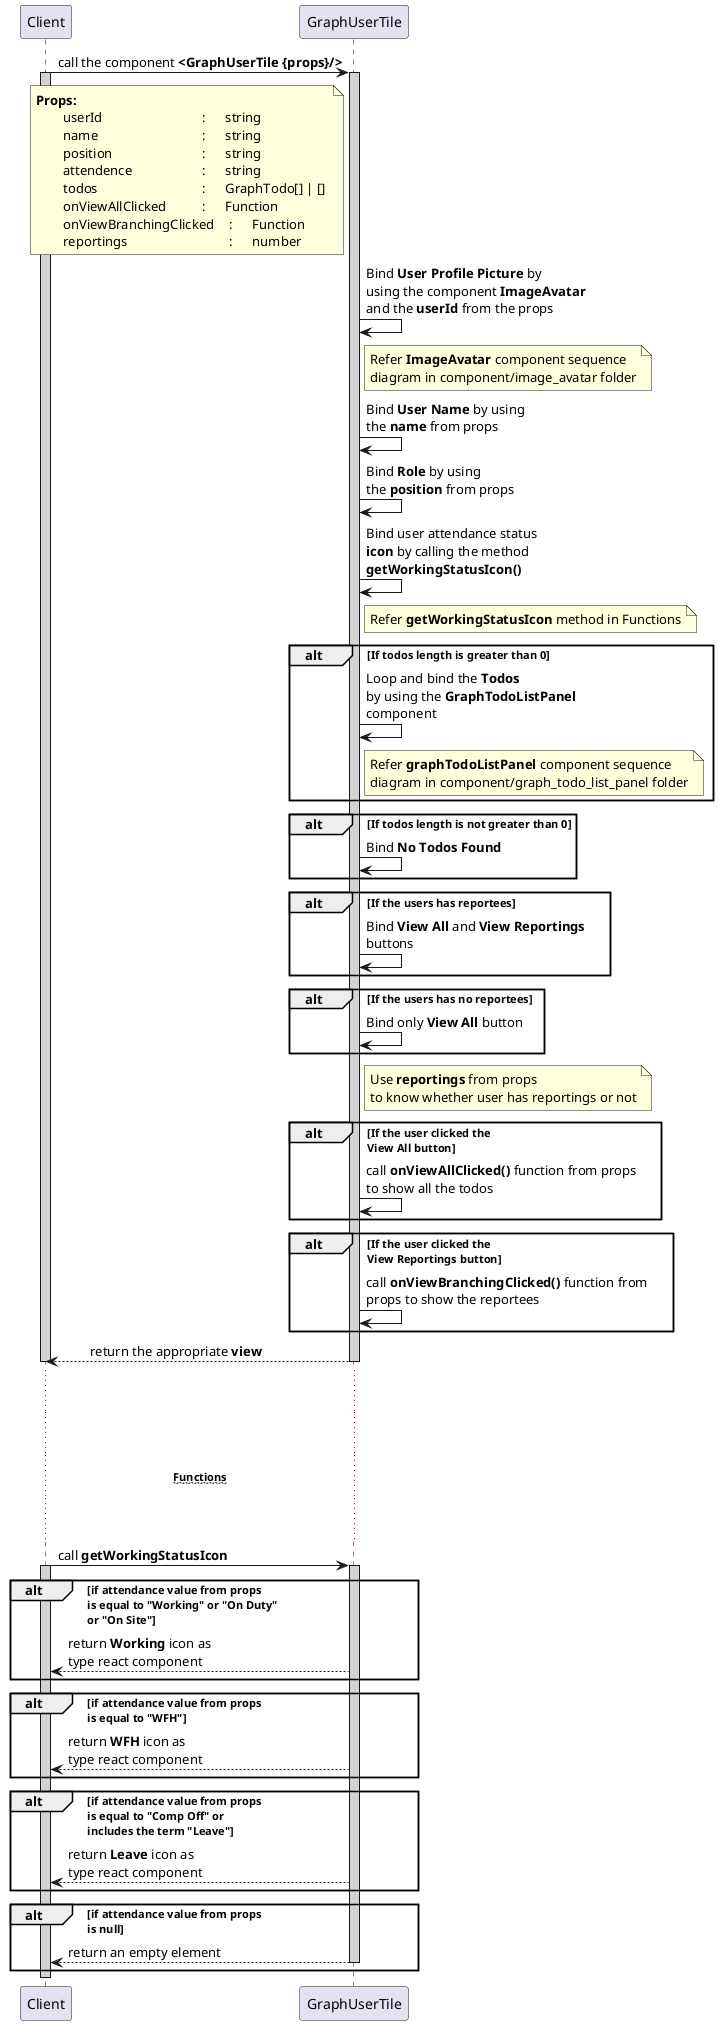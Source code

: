 @startuml GraphUserTile
participant Client
participant GraphUserTile

Client -> GraphUserTile : call the component **<GraphUserTile {props}/>**
activate Client #D3D3D3
activate GraphUserTile #D3D3D3

note left of GraphUserTile:**Props:** \n\tuserId\t\t\t\t : \tstring \n\tname\t\t\t\t : \tstring \n\tposition\t\t\t\t : \tstring \n\tattendence\t\t\t : \tstring \n\ttodos\t\t\t\t : \tGraphTodo[] | [] \n\tonViewAllClicked\t\t : \tFunction \n\tonViewBranchingClicked\t : \tFunction \n\treportings\t\t\t\t : \tnumber

GraphUserTile -> GraphUserTile : Bind **User Profile Picture** by \nusing the component **ImageAvatar** \nand the **userId** from the props
note right of GraphUserTile : Refer **ImageAvatar** component sequence \ndiagram in component/image_avatar folder

GraphUserTile -> GraphUserTile : Bind **User Name** by using \nthe **name** from props
GraphUserTile -> GraphUserTile : Bind **Role** by using \nthe **position** from props
GraphUserTile -> GraphUserTile : Bind user attendance status \n**icon** by calling the method \n**getWorkingStatusIcon()**
note right of GraphUserTile : Refer **getWorkingStatusIcon** method in Functions

    alt If todos length is greater than 0
        GraphUserTile -> GraphUserTile : Loop and bind the **Todos** \nby using the **GraphTodoListPanel** \ncomponent
        note right of GraphUserTile : Refer **graphTodoListPanel** component sequence \ndiagram in component/graph_todo_list_panel folder
    end

    alt If todos length is not greater than 0
        GraphUserTile -> GraphUserTile : Bind **No Todos Found**
    end

    alt If the users has reportees
        GraphUserTile -> GraphUserTile : Bind **View All** and **View Reportings** \nbuttons
    end

    alt If the users has no reportees
        GraphUserTile -> GraphUserTile : Bind only **View All** button
    end
    note right of GraphUserTile: Use **reportings** from props \nto know whether user has reportings or not

    alt If the user clicked the \nView All button
        GraphUserTile -> GraphUserTile : call **onViewAllClicked()** function from props \nto show all the todos
    end

    alt If the user clicked the \nView Reportings button
        GraphUserTile -> GraphUserTile : call **onViewBranchingClicked()** function from \nprops to show the reportees
    end

Client <-- GraphUserTile : \treturn the appropriate **view**
deactivate GraphUserTile
deactivate Client

... ...
... ...
...~~**Functions**~~...
... ...

Client -> GraphUserTile: call **getWorkingStatusIcon**
activate Client #D3D3D3
activate GraphUserTile #D3D3D3

    alt if attendance value from props \nis equal to "Working" or "On Duty" \nor "On Site"
        GraphUserTile --> Client : return **Working** icon as \ntype react component
    end

    alt if attendance value from props \nis equal to "WFH"
        GraphUserTile --> Client : return **WFH** icon as \ntype react component
    end

    alt if attendance value from props \nis equal to "Comp Off" or \nincludes the term "Leave"
        GraphUserTile --> Client : return **Leave** icon as \ntype react component
    end

    alt if attendance value from props \nis null
        GraphUserTile --> Client : return an empty element
        deactivate GraphUserTile
    end

deactivate Client

@enduml